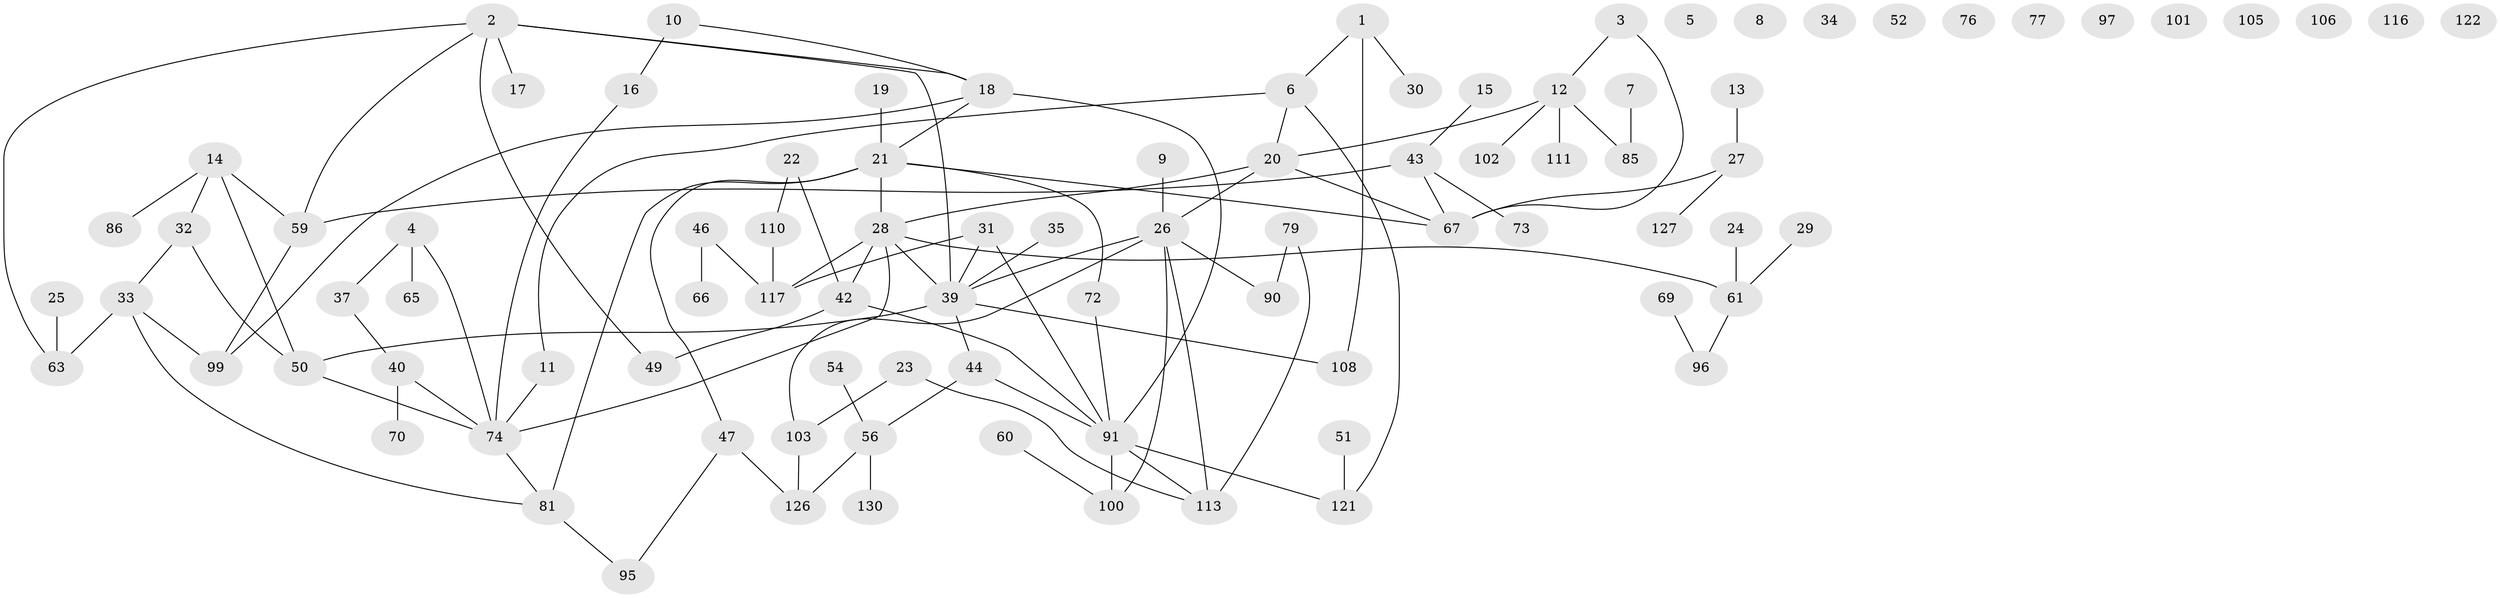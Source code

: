 // original degree distribution, {3: 0.183206106870229, 5: 0.061068702290076333, 2: 0.2900763358778626, 4: 0.12213740458015267, 0: 0.0916030534351145, 1: 0.22900763358778625, 6: 0.022900763358778626}
// Generated by graph-tools (version 1.1) at 2025/41/03/06/25 10:41:23]
// undirected, 90 vertices, 109 edges
graph export_dot {
graph [start="1"]
  node [color=gray90,style=filled];
  1 [super="+109"];
  2 [super="+38"];
  3 [super="+55"];
  4 [super="+58"];
  5;
  6 [super="+131"];
  7 [super="+68"];
  8;
  9;
  10;
  11;
  12 [super="+84"];
  13;
  14 [super="+93"];
  15;
  16 [super="+53"];
  17 [super="+71"];
  18 [super="+112"];
  19 [super="+98"];
  20 [super="+45"];
  21 [super="+115"];
  22 [super="+48"];
  23;
  24;
  25 [super="+62"];
  26 [super="+36"];
  27 [super="+41"];
  28 [super="+124"];
  29 [super="+87"];
  30;
  31 [super="+128"];
  32;
  33 [super="+64"];
  34;
  35;
  37 [super="+80"];
  39 [super="+114"];
  40 [super="+107"];
  42 [super="+118"];
  43 [super="+94"];
  44;
  46 [super="+78"];
  47 [super="+120"];
  49;
  50 [super="+82"];
  51 [super="+125"];
  52;
  54;
  56 [super="+57"];
  59 [super="+88"];
  60;
  61 [super="+104"];
  63;
  65;
  66;
  67 [super="+83"];
  69;
  70;
  72;
  73;
  74 [super="+75"];
  76;
  77;
  79;
  81;
  85;
  86 [super="+89"];
  90;
  91 [super="+92"];
  95;
  96;
  97;
  99 [super="+119"];
  100;
  101;
  102;
  103 [super="+123"];
  105;
  106;
  108;
  110;
  111;
  113 [super="+129"];
  116;
  117;
  121;
  122;
  126;
  127;
  130;
  1 -- 6;
  1 -- 108;
  1 -- 30;
  2 -- 49;
  2 -- 59;
  2 -- 18;
  2 -- 63;
  2 -- 39;
  2 -- 17;
  3 -- 67;
  3 -- 12;
  4 -- 37;
  4 -- 65;
  4 -- 74;
  6 -- 20;
  6 -- 121;
  6 -- 11;
  7 -- 85;
  9 -- 26;
  10 -- 16;
  10 -- 18;
  11 -- 74;
  12 -- 102;
  12 -- 20;
  12 -- 85;
  12 -- 111;
  13 -- 27;
  14 -- 86;
  14 -- 32;
  14 -- 50;
  14 -- 59;
  15 -- 43;
  16 -- 74;
  18 -- 91;
  18 -- 21;
  18 -- 99;
  19 -- 21;
  20 -- 28;
  20 -- 67;
  20 -- 26;
  21 -- 28;
  21 -- 47;
  21 -- 67;
  21 -- 81;
  21 -- 72;
  22 -- 42;
  22 -- 110;
  23 -- 113;
  23 -- 103;
  24 -- 61;
  25 -- 63;
  26 -- 90;
  26 -- 113;
  26 -- 39;
  26 -- 100;
  26 -- 103;
  27 -- 67;
  27 -- 127;
  28 -- 42;
  28 -- 74;
  28 -- 117;
  28 -- 61;
  28 -- 39;
  29 -- 61;
  31 -- 39;
  31 -- 91;
  31 -- 117;
  32 -- 33;
  32 -- 50;
  33 -- 63;
  33 -- 81;
  33 -- 99;
  35 -- 39;
  37 -- 40;
  39 -- 44;
  39 -- 50;
  39 -- 108;
  40 -- 74;
  40 -- 70;
  42 -- 49;
  42 -- 91;
  43 -- 67;
  43 -- 73;
  43 -- 59;
  44 -- 91;
  44 -- 56;
  46 -- 66;
  46 -- 117;
  47 -- 126;
  47 -- 95;
  50 -- 74;
  51 -- 121;
  54 -- 56;
  56 -- 130;
  56 -- 126;
  59 -- 99;
  60 -- 100;
  61 -- 96;
  69 -- 96;
  72 -- 91;
  74 -- 81;
  79 -- 90;
  79 -- 113;
  81 -- 95;
  91 -- 121;
  91 -- 113;
  91 -- 100;
  103 -- 126;
  110 -- 117;
}
